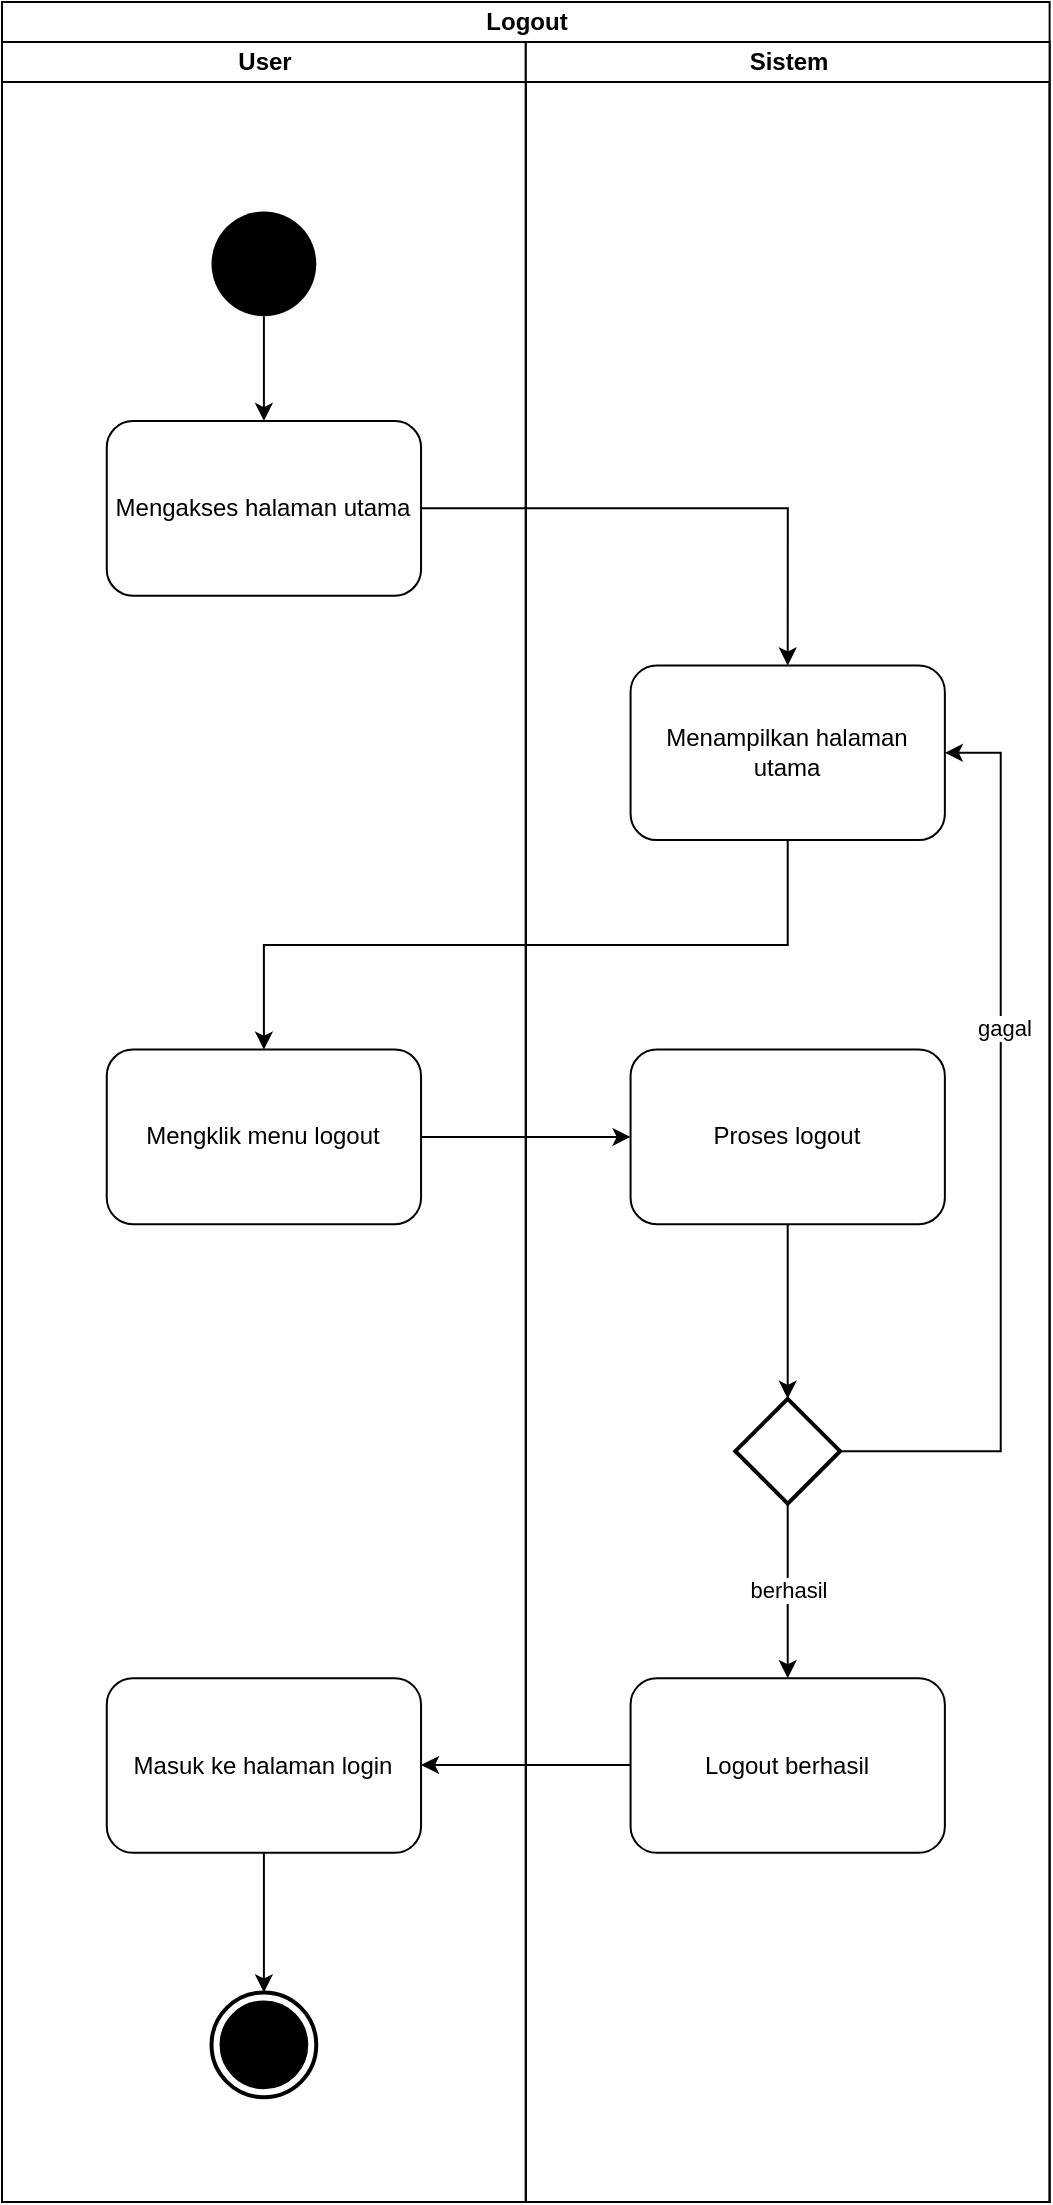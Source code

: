 <mxfile version="13.9.9" type="device"><diagram name="logout" id="sVfPpC1cB7I73cpJBUDB"><mxGraphModel dx="1220" dy="723" grid="1" gridSize="10" guides="1" tooltips="1" connect="1" arrows="1" fold="1" page="1" pageScale="1" pageWidth="827" pageHeight="1169" math="0" shadow="0"><root><mxCell id="g1MukfvGgcCFbY8seRKV-0"/><mxCell id="g1MukfvGgcCFbY8seRKV-1" parent="g1MukfvGgcCFbY8seRKV-0"/><mxCell id="mfc-X-WLdnTCf5zSqbfj-1" value="" style="group" parent="g1MukfvGgcCFbY8seRKV-1" vertex="1" connectable="0"><mxGeometry x="152" y="35" width="523.81" height="1100" as="geometry"/></mxCell><mxCell id="g1MukfvGgcCFbY8seRKV-2" value="Logout" style="swimlane;html=1;childLayout=stackLayout;resizeParent=1;resizeParentMax=0;startSize=20;container=0;" parent="mfc-X-WLdnTCf5zSqbfj-1" vertex="1"><mxGeometry width="523.81" height="1100" as="geometry"/></mxCell><mxCell id="g1MukfvGgcCFbY8seRKV-3" value="User" style="swimlane;html=1;startSize=20;container=0;" parent="mfc-X-WLdnTCf5zSqbfj-1" vertex="1"><mxGeometry y="20" width="261.9" height="1080" as="geometry"/></mxCell><mxCell id="g1MukfvGgcCFbY8seRKV-7" value="Sistem" style="swimlane;html=1;startSize=20;container=0;" parent="mfc-X-WLdnTCf5zSqbfj-1" vertex="1"><mxGeometry x="261.9" y="20" width="261.9" height="1080" as="geometry"/></mxCell><mxCell id="g1MukfvGgcCFbY8seRKV-5" value="" style="ellipse;fillColor=#000000;strokeColor=none;container=0;" parent="mfc-X-WLdnTCf5zSqbfj-1" vertex="1"><mxGeometry x="104.762" y="104.762" width="52.381" height="52.381" as="geometry"/></mxCell><mxCell id="g1MukfvGgcCFbY8seRKV-6" value="Mengklik menu logout" style="shape=rect;html=1;rounded=1;whiteSpace=wrap;align=center;container=0;" parent="mfc-X-WLdnTCf5zSqbfj-1" vertex="1"><mxGeometry x="52.381" y="523.81" width="157.143" height="87.302" as="geometry"/></mxCell><mxCell id="cn8oTH2ejqCXnYYPLob8-8" value="Masuk ke halaman login" style="shape=rect;html=1;rounded=1;whiteSpace=wrap;align=center;container=0;" parent="mfc-X-WLdnTCf5zSqbfj-1" vertex="1"><mxGeometry x="52.381" y="838.095" width="157.143" height="87.302" as="geometry"/></mxCell><mxCell id="cn8oTH2ejqCXnYYPLob8-10" value="" style="html=1;shape=mxgraph.sysml.actFinal;strokeWidth=2;verticalLabelPosition=bottom;verticalAlignment=top;shadow=0;glass=1;container=0;" parent="mfc-X-WLdnTCf5zSqbfj-1" vertex="1"><mxGeometry x="104.762" y="995.238" width="52.381" height="52.381" as="geometry"/></mxCell><mxCell id="cn8oTH2ejqCXnYYPLob8-11" style="edgeStyle=elbowEdgeStyle;rounded=0;orthogonalLoop=1;jettySize=auto;elbow=vertical;html=1;entryX=0.5;entryY=0;entryDx=0;entryDy=0;entryPerimeter=0;shadow=0;align=left;" parent="mfc-X-WLdnTCf5zSqbfj-1" source="cn8oTH2ejqCXnYYPLob8-8" target="cn8oTH2ejqCXnYYPLob8-10" edge="1"><mxGeometry y="34.921" as="geometry"/></mxCell><mxCell id="h75vkt5fngut-17mg2Ip-0" value="Mengakses halaman utama" style="shape=rect;html=1;rounded=1;whiteSpace=wrap;align=center;container=0;" parent="mfc-X-WLdnTCf5zSqbfj-1" vertex="1"><mxGeometry x="52.381" y="209.524" width="157.143" height="87.302" as="geometry"/></mxCell><mxCell id="h75vkt5fngut-17mg2Ip-1" style="edgeStyle=orthogonalEdgeStyle;rounded=0;orthogonalLoop=1;jettySize=auto;html=1;entryX=0.5;entryY=0;entryDx=0;entryDy=0;align=left;" parent="mfc-X-WLdnTCf5zSqbfj-1" source="g1MukfvGgcCFbY8seRKV-5" target="h75vkt5fngut-17mg2Ip-0" edge="1"><mxGeometry y="34.921" as="geometry"/></mxCell><mxCell id="g1MukfvGgcCFbY8seRKV-9" value="Proses logout" style="shape=rect;html=1;rounded=1;whiteSpace=wrap;align=center;container=0;" parent="mfc-X-WLdnTCf5zSqbfj-1" vertex="1"><mxGeometry x="314.286" y="523.81" width="157.143" height="87.302" as="geometry"/></mxCell><mxCell id="g1MukfvGgcCFbY8seRKV-10" style="edgeStyle=orthogonalEdgeStyle;rounded=0;orthogonalLoop=1;jettySize=auto;html=1;entryX=0;entryY=0.5;entryDx=0;entryDy=0;" parent="mfc-X-WLdnTCf5zSqbfj-1" source="g1MukfvGgcCFbY8seRKV-6" target="g1MukfvGgcCFbY8seRKV-9" edge="1"><mxGeometry as="geometry"/></mxCell><mxCell id="cn8oTH2ejqCXnYYPLob8-0" value="" style="strokeWidth=2;html=1;shape=mxgraph.flowchart.decision;whiteSpace=wrap;glass=1;container=0;" parent="mfc-X-WLdnTCf5zSqbfj-1" vertex="1"><mxGeometry x="366.667" y="698.413" width="52.381" height="52.381" as="geometry"/></mxCell><mxCell id="cn8oTH2ejqCXnYYPLob8-1" style="edgeStyle=elbowEdgeStyle;rounded=0;orthogonalLoop=1;jettySize=auto;elbow=vertical;html=1;entryX=0.5;entryY=0;entryDx=0;entryDy=0;entryPerimeter=0;shadow=0;align=left;" parent="mfc-X-WLdnTCf5zSqbfj-1" source="g1MukfvGgcCFbY8seRKV-9" target="cn8oTH2ejqCXnYYPLob8-0" edge="1"><mxGeometry x="261.905" y="34.921" as="geometry"/></mxCell><mxCell id="n-do4wIraWLIfBuaZaLg-0" value="Logout berhasil" style="shape=rect;html=1;rounded=1;whiteSpace=wrap;align=center;container=0;" parent="mfc-X-WLdnTCf5zSqbfj-1" vertex="1"><mxGeometry x="314.286" y="838.095" width="157.143" height="87.302" as="geometry"/></mxCell><mxCell id="cn8oTH2ejqCXnYYPLob8-9" style="edgeStyle=elbowEdgeStyle;rounded=0;orthogonalLoop=1;jettySize=auto;elbow=vertical;html=1;entryX=1;entryY=0.5;entryDx=0;entryDy=0;shadow=0;align=left;" parent="mfc-X-WLdnTCf5zSqbfj-1" source="n-do4wIraWLIfBuaZaLg-0" target="cn8oTH2ejqCXnYYPLob8-8" edge="1"><mxGeometry as="geometry"/></mxCell><mxCell id="cn8oTH2ejqCXnYYPLob8-7" value="berhasil" style="edgeStyle=elbowEdgeStyle;rounded=0;orthogonalLoop=1;jettySize=auto;elbow=vertical;html=1;entryX=0.5;entryY=0;entryDx=0;entryDy=0;shadow=0;align=center;" parent="mfc-X-WLdnTCf5zSqbfj-1" source="cn8oTH2ejqCXnYYPLob8-0" target="n-do4wIraWLIfBuaZaLg-0" edge="1"><mxGeometry x="261.905" y="34.921" as="geometry"/></mxCell><mxCell id="cn8oTH2ejqCXnYYPLob8-3" value="Menampilkan halaman utama" style="shape=rect;html=1;rounded=1;whiteSpace=wrap;align=center;container=0;" parent="mfc-X-WLdnTCf5zSqbfj-1" vertex="1"><mxGeometry x="314.286" y="331.746" width="157.143" height="87.302" as="geometry"/></mxCell><mxCell id="cn8oTH2ejqCXnYYPLob8-5" style="edgeStyle=elbowEdgeStyle;rounded=0;orthogonalLoop=1;jettySize=auto;elbow=vertical;html=1;entryX=0.5;entryY=0;entryDx=0;entryDy=0;shadow=0;align=left;" parent="mfc-X-WLdnTCf5zSqbfj-1" source="cn8oTH2ejqCXnYYPLob8-3" target="g1MukfvGgcCFbY8seRKV-6" edge="1"><mxGeometry as="geometry"/></mxCell><mxCell id="h75vkt5fngut-17mg2Ip-2" style="edgeStyle=orthogonalEdgeStyle;rounded=0;orthogonalLoop=1;jettySize=auto;html=1;entryX=0.5;entryY=0;entryDx=0;entryDy=0;align=left;" parent="mfc-X-WLdnTCf5zSqbfj-1" source="h75vkt5fngut-17mg2Ip-0" target="cn8oTH2ejqCXnYYPLob8-3" edge="1"><mxGeometry as="geometry"/></mxCell><mxCell id="cn8oTH2ejqCXnYYPLob8-6" value="" style="edgeStyle=elbowEdgeStyle;rounded=0;orthogonalLoop=1;jettySize=auto;elbow=vertical;html=1;entryX=1;entryY=0.5;entryDx=0;entryDy=0;shadow=0;align=center;exitX=1;exitY=0.5;exitDx=0;exitDy=0;exitPerimeter=0;verticalAlign=top;" parent="mfc-X-WLdnTCf5zSqbfj-1" source="cn8oTH2ejqCXnYYPLob8-0" target="cn8oTH2ejqCXnYYPLob8-3" edge="1"><mxGeometry x="261.905" y="34.921" as="geometry"><Array as="points"><mxPoint x="499.366" y="611.111"/></Array></mxGeometry></mxCell><mxCell id="RA1VELjsT9ePNMoDtK0u-0" value="gagal" style="edgeLabel;html=1;align=center;verticalAlign=middle;resizable=0;points=[];" vertex="1" connectable="0" parent="cn8oTH2ejqCXnYYPLob8-6"><mxGeometry relative="1" as="geometry"><mxPoint x="1" y="-64" as="offset"/></mxGeometry></mxCell></root></mxGraphModel></diagram></mxfile>